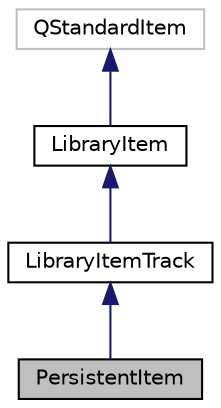 digraph "PersistentItem"
{
  edge [fontname="Helvetica",fontsize="10",labelfontname="Helvetica",labelfontsize="10"];
  node [fontname="Helvetica",fontsize="10",shape=record];
  Node1 [label="PersistentItem",height=0.2,width=0.4,color="black", fillcolor="grey75", style="filled" fontcolor="black"];
  Node2 -> Node1 [dir="back",color="midnightblue",fontsize="10",style="solid",fontname="Helvetica"];
  Node2 [label="LibraryItemTrack",height=0.2,width=0.4,color="black", fillcolor="white", style="filled",URL="$class_library_item_track.html"];
  Node3 -> Node2 [dir="back",color="midnightblue",fontsize="10",style="solid",fontname="Helvetica"];
  Node3 [label="LibraryItem",height=0.2,width=0.4,color="black", fillcolor="white", style="filled",URL="$class_library_item.html"];
  Node4 -> Node3 [dir="back",color="midnightblue",fontsize="10",style="solid",fontname="Helvetica"];
  Node4 [label="QStandardItem",height=0.2,width=0.4,color="grey75", fillcolor="white", style="filled"];
}
